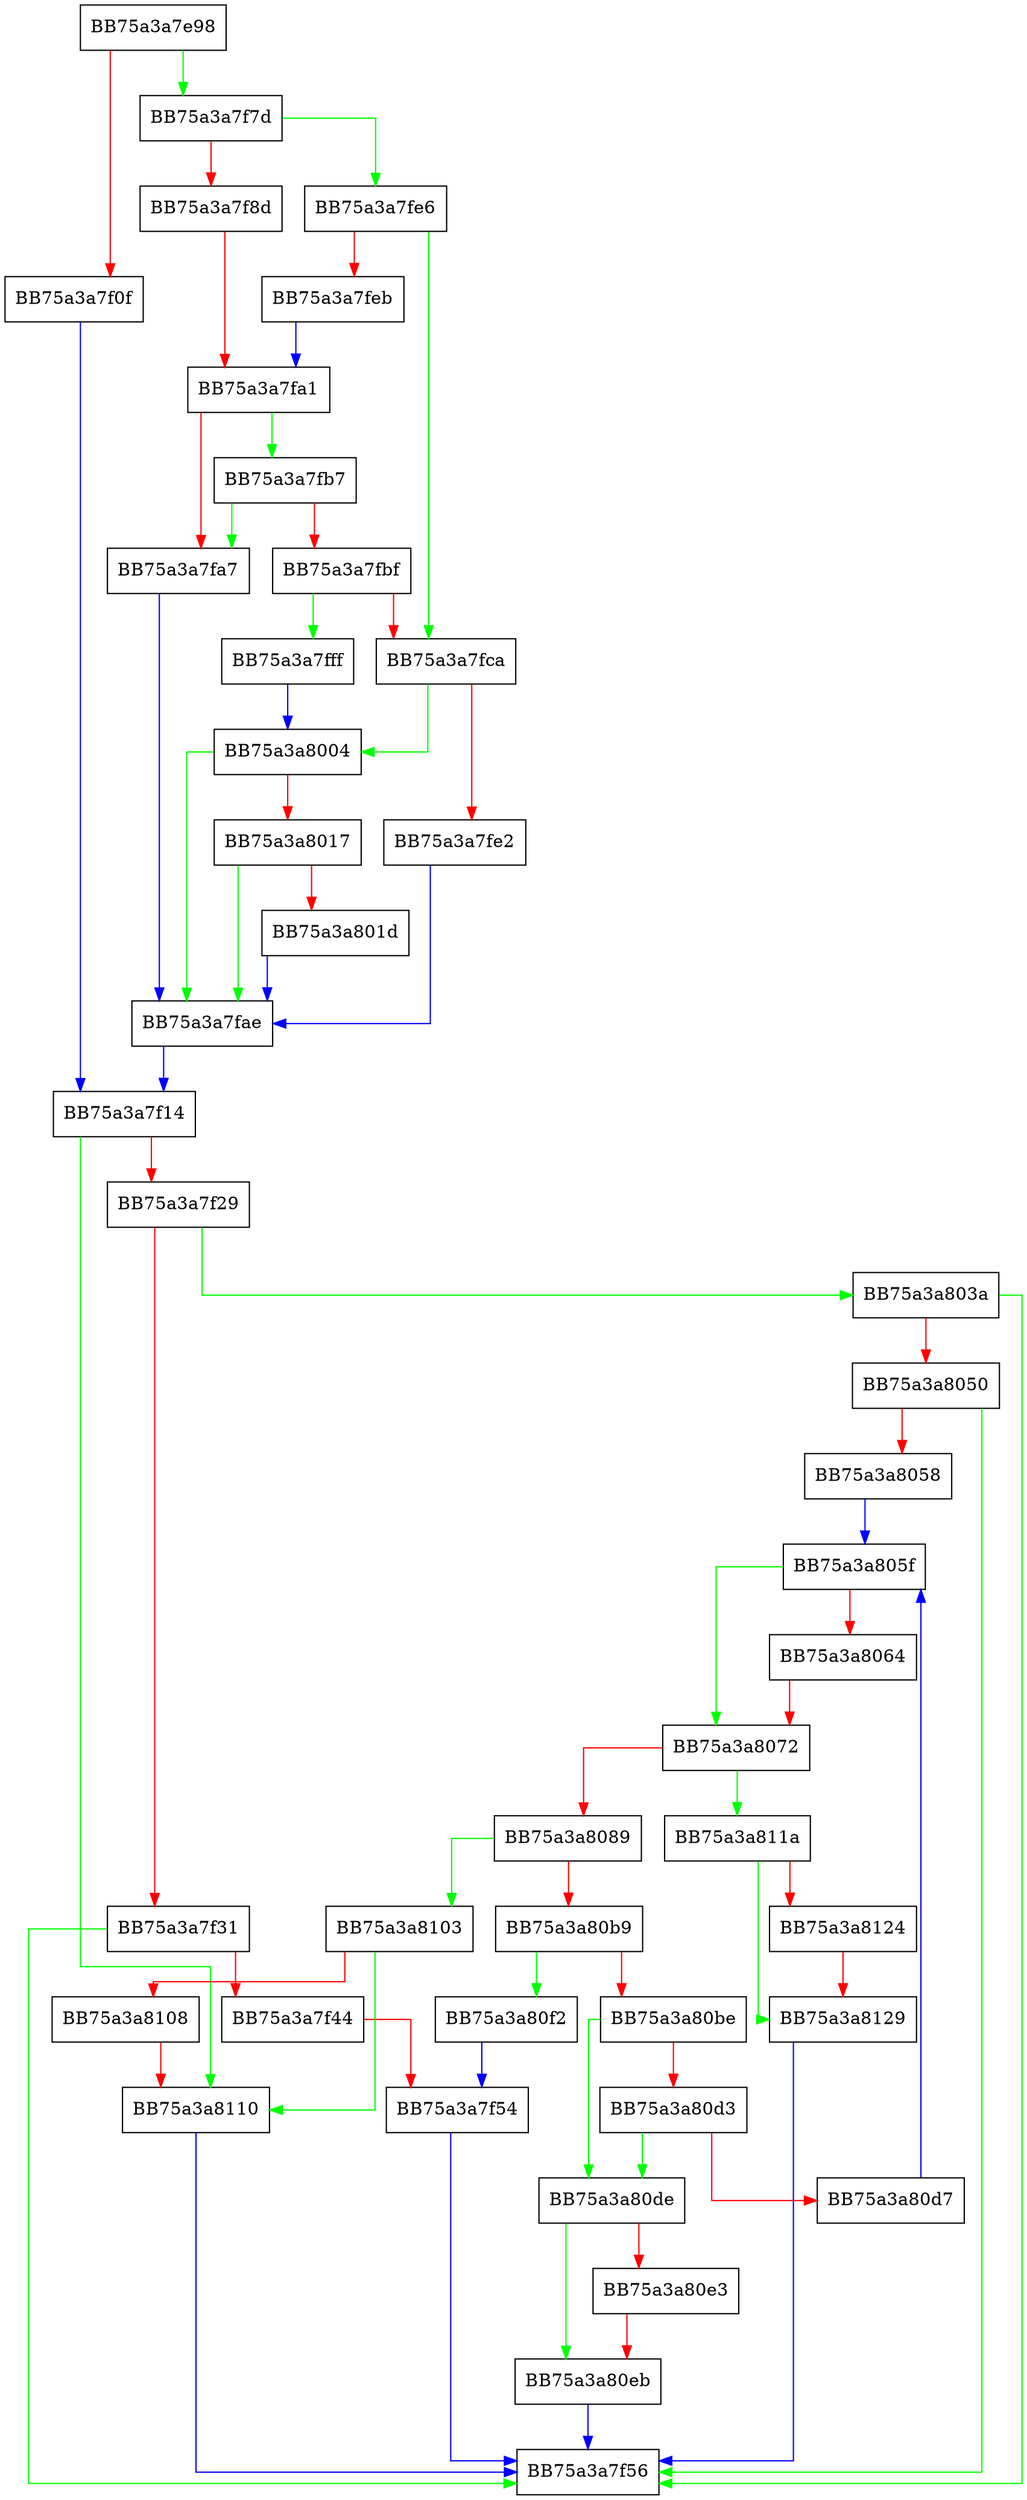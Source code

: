 digraph UtilRegGetValueAlloc {
  node [shape="box"];
  graph [splines=ortho];
  BB75a3a7e98 -> BB75a3a7f7d [color="green"];
  BB75a3a7e98 -> BB75a3a7f0f [color="red"];
  BB75a3a7f0f -> BB75a3a7f14 [color="blue"];
  BB75a3a7f14 -> BB75a3a8110 [color="green"];
  BB75a3a7f14 -> BB75a3a7f29 [color="red"];
  BB75a3a7f29 -> BB75a3a803a [color="green"];
  BB75a3a7f29 -> BB75a3a7f31 [color="red"];
  BB75a3a7f31 -> BB75a3a7f56 [color="green"];
  BB75a3a7f31 -> BB75a3a7f44 [color="red"];
  BB75a3a7f44 -> BB75a3a7f54 [color="red"];
  BB75a3a7f54 -> BB75a3a7f56 [color="blue"];
  BB75a3a7f7d -> BB75a3a7fe6 [color="green"];
  BB75a3a7f7d -> BB75a3a7f8d [color="red"];
  BB75a3a7f8d -> BB75a3a7fa1 [color="red"];
  BB75a3a7fa1 -> BB75a3a7fb7 [color="green"];
  BB75a3a7fa1 -> BB75a3a7fa7 [color="red"];
  BB75a3a7fa7 -> BB75a3a7fae [color="blue"];
  BB75a3a7fae -> BB75a3a7f14 [color="blue"];
  BB75a3a7fb7 -> BB75a3a7fa7 [color="green"];
  BB75a3a7fb7 -> BB75a3a7fbf [color="red"];
  BB75a3a7fbf -> BB75a3a7fff [color="green"];
  BB75a3a7fbf -> BB75a3a7fca [color="red"];
  BB75a3a7fca -> BB75a3a8004 [color="green"];
  BB75a3a7fca -> BB75a3a7fe2 [color="red"];
  BB75a3a7fe2 -> BB75a3a7fae [color="blue"];
  BB75a3a7fe6 -> BB75a3a7fca [color="green"];
  BB75a3a7fe6 -> BB75a3a7feb [color="red"];
  BB75a3a7feb -> BB75a3a7fa1 [color="blue"];
  BB75a3a7fff -> BB75a3a8004 [color="blue"];
  BB75a3a8004 -> BB75a3a7fae [color="green"];
  BB75a3a8004 -> BB75a3a8017 [color="red"];
  BB75a3a8017 -> BB75a3a7fae [color="green"];
  BB75a3a8017 -> BB75a3a801d [color="red"];
  BB75a3a801d -> BB75a3a7fae [color="blue"];
  BB75a3a803a -> BB75a3a7f56 [color="green"];
  BB75a3a803a -> BB75a3a8050 [color="red"];
  BB75a3a8050 -> BB75a3a7f56 [color="green"];
  BB75a3a8050 -> BB75a3a8058 [color="red"];
  BB75a3a8058 -> BB75a3a805f [color="blue"];
  BB75a3a805f -> BB75a3a8072 [color="green"];
  BB75a3a805f -> BB75a3a8064 [color="red"];
  BB75a3a8064 -> BB75a3a8072 [color="red"];
  BB75a3a8072 -> BB75a3a811a [color="green"];
  BB75a3a8072 -> BB75a3a8089 [color="red"];
  BB75a3a8089 -> BB75a3a8103 [color="green"];
  BB75a3a8089 -> BB75a3a80b9 [color="red"];
  BB75a3a80b9 -> BB75a3a80f2 [color="green"];
  BB75a3a80b9 -> BB75a3a80be [color="red"];
  BB75a3a80be -> BB75a3a80de [color="green"];
  BB75a3a80be -> BB75a3a80d3 [color="red"];
  BB75a3a80d3 -> BB75a3a80de [color="green"];
  BB75a3a80d3 -> BB75a3a80d7 [color="red"];
  BB75a3a80d7 -> BB75a3a805f [color="blue"];
  BB75a3a80de -> BB75a3a80eb [color="green"];
  BB75a3a80de -> BB75a3a80e3 [color="red"];
  BB75a3a80e3 -> BB75a3a80eb [color="red"];
  BB75a3a80eb -> BB75a3a7f56 [color="blue"];
  BB75a3a80f2 -> BB75a3a7f54 [color="blue"];
  BB75a3a8103 -> BB75a3a8110 [color="green"];
  BB75a3a8103 -> BB75a3a8108 [color="red"];
  BB75a3a8108 -> BB75a3a8110 [color="red"];
  BB75a3a8110 -> BB75a3a7f56 [color="blue"];
  BB75a3a811a -> BB75a3a8129 [color="green"];
  BB75a3a811a -> BB75a3a8124 [color="red"];
  BB75a3a8124 -> BB75a3a8129 [color="red"];
  BB75a3a8129 -> BB75a3a7f56 [color="blue"];
}
